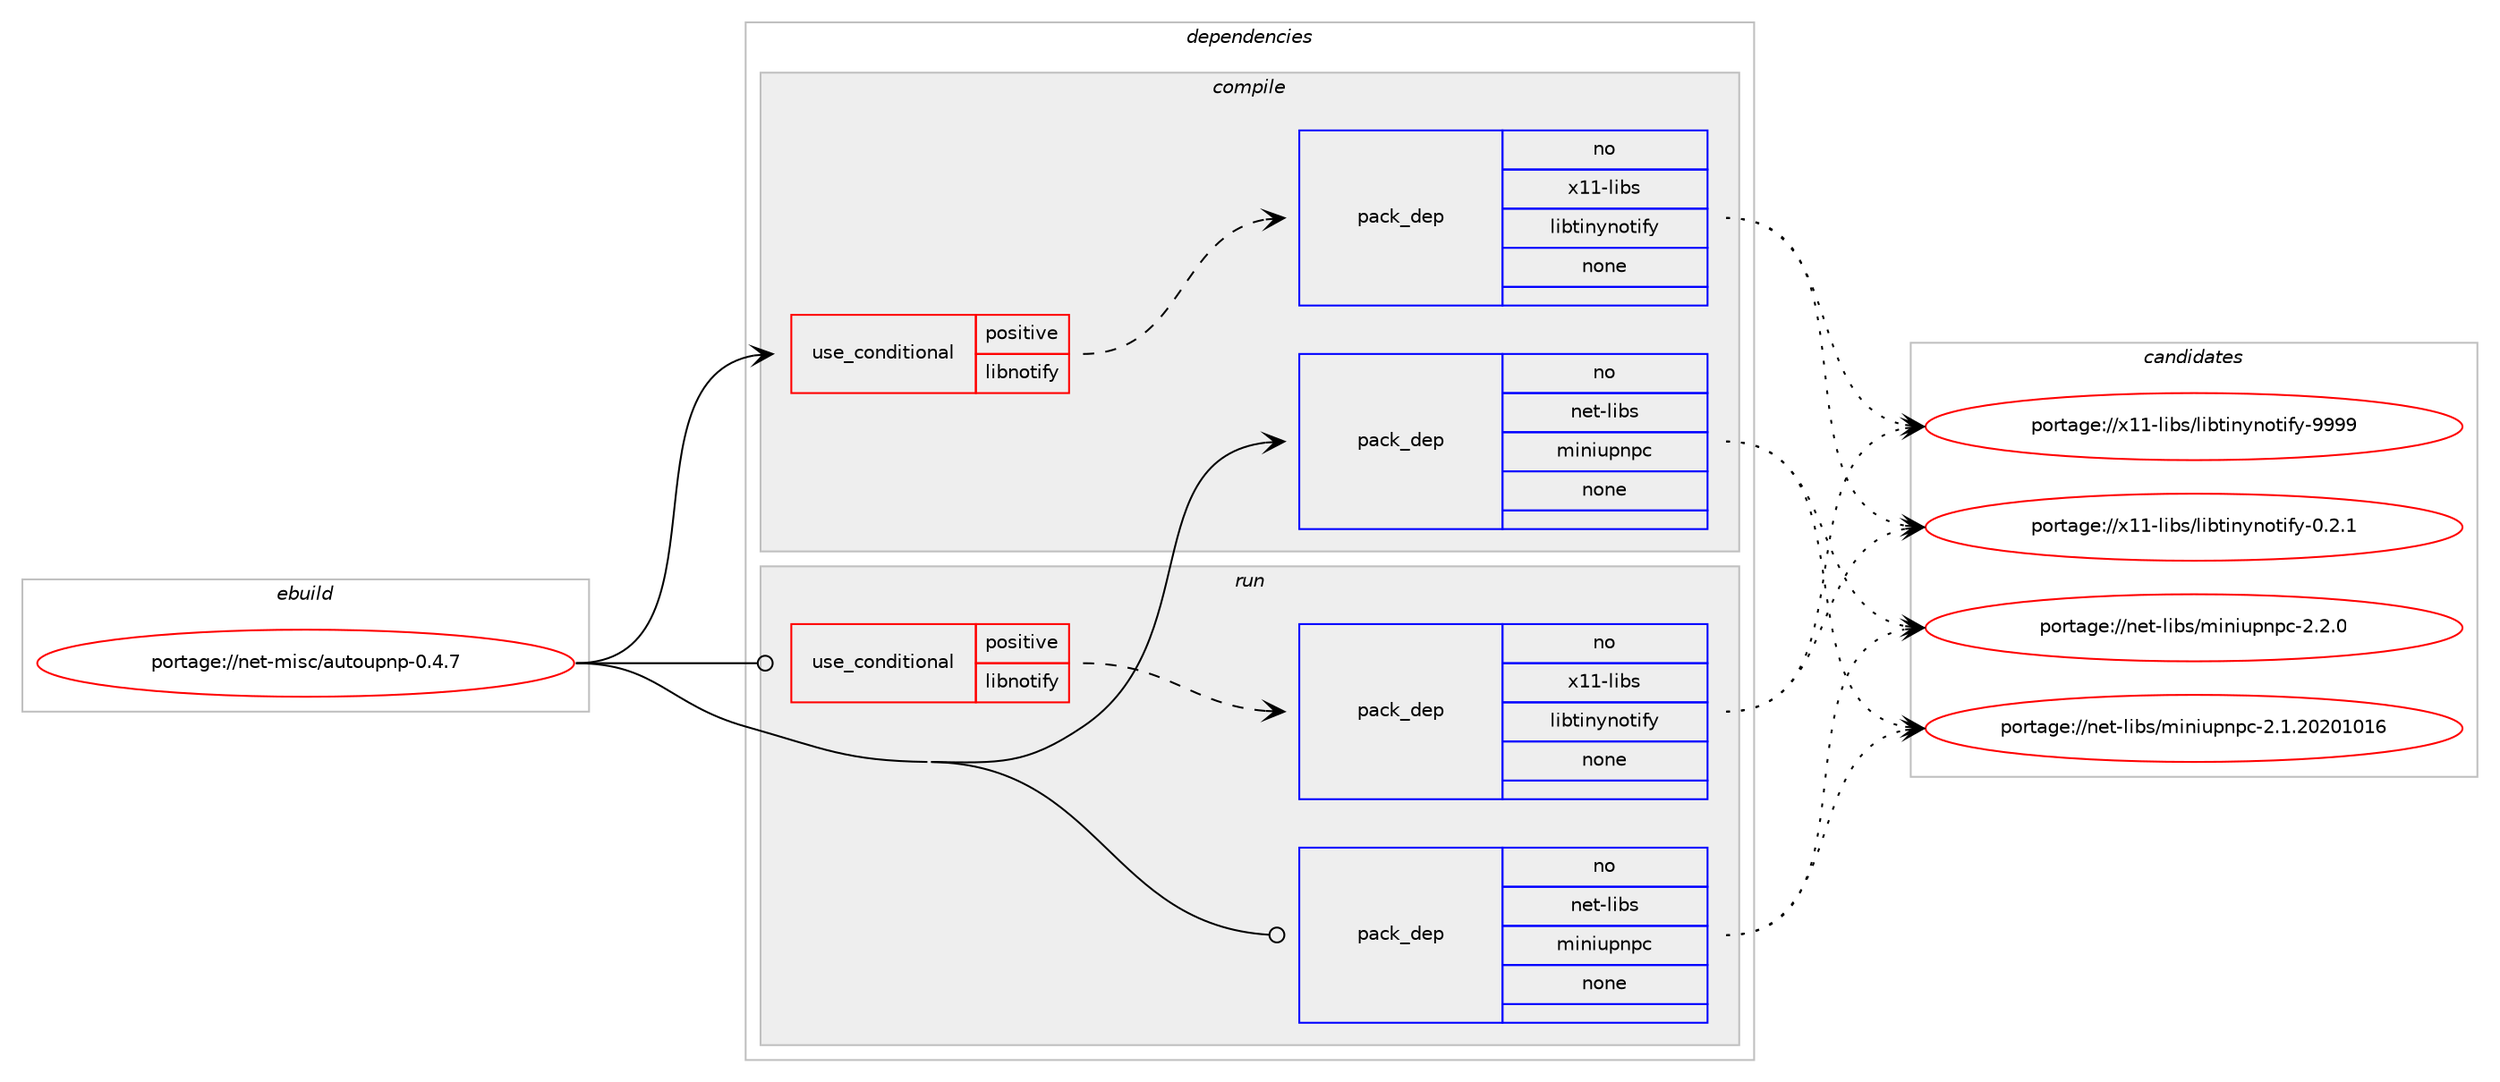 digraph prolog {

# *************
# Graph options
# *************

newrank=true;
concentrate=true;
compound=true;
graph [rankdir=LR,fontname=Helvetica,fontsize=10,ranksep=1.5];#, ranksep=2.5, nodesep=0.2];
edge  [arrowhead=vee];
node  [fontname=Helvetica,fontsize=10];

# **********
# The ebuild
# **********

subgraph cluster_leftcol {
color=gray;
rank=same;
label=<<i>ebuild</i>>;
id [label="portage://net-misc/autoupnp-0.4.7", color=red, width=4, href="../net-misc/autoupnp-0.4.7.svg"];
}

# ****************
# The dependencies
# ****************

subgraph cluster_midcol {
color=gray;
label=<<i>dependencies</i>>;
subgraph cluster_compile {
fillcolor="#eeeeee";
style=filled;
label=<<i>compile</i>>;
subgraph cond493 {
dependency2863 [label=<<TABLE BORDER="0" CELLBORDER="1" CELLSPACING="0" CELLPADDING="4"><TR><TD ROWSPAN="3" CELLPADDING="10">use_conditional</TD></TR><TR><TD>positive</TD></TR><TR><TD>libnotify</TD></TR></TABLE>>, shape=none, color=red];
subgraph pack2331 {
dependency2864 [label=<<TABLE BORDER="0" CELLBORDER="1" CELLSPACING="0" CELLPADDING="4" WIDTH="220"><TR><TD ROWSPAN="6" CELLPADDING="30">pack_dep</TD></TR><TR><TD WIDTH="110">no</TD></TR><TR><TD>x11-libs</TD></TR><TR><TD>libtinynotify</TD></TR><TR><TD>none</TD></TR><TR><TD></TD></TR></TABLE>>, shape=none, color=blue];
}
dependency2863:e -> dependency2864:w [weight=20,style="dashed",arrowhead="vee"];
}
id:e -> dependency2863:w [weight=20,style="solid",arrowhead="vee"];
subgraph pack2332 {
dependency2865 [label=<<TABLE BORDER="0" CELLBORDER="1" CELLSPACING="0" CELLPADDING="4" WIDTH="220"><TR><TD ROWSPAN="6" CELLPADDING="30">pack_dep</TD></TR><TR><TD WIDTH="110">no</TD></TR><TR><TD>net-libs</TD></TR><TR><TD>miniupnpc</TD></TR><TR><TD>none</TD></TR><TR><TD></TD></TR></TABLE>>, shape=none, color=blue];
}
id:e -> dependency2865:w [weight=20,style="solid",arrowhead="vee"];
}
subgraph cluster_compileandrun {
fillcolor="#eeeeee";
style=filled;
label=<<i>compile and run</i>>;
}
subgraph cluster_run {
fillcolor="#eeeeee";
style=filled;
label=<<i>run</i>>;
subgraph cond494 {
dependency2866 [label=<<TABLE BORDER="0" CELLBORDER="1" CELLSPACING="0" CELLPADDING="4"><TR><TD ROWSPAN="3" CELLPADDING="10">use_conditional</TD></TR><TR><TD>positive</TD></TR><TR><TD>libnotify</TD></TR></TABLE>>, shape=none, color=red];
subgraph pack2333 {
dependency2867 [label=<<TABLE BORDER="0" CELLBORDER="1" CELLSPACING="0" CELLPADDING="4" WIDTH="220"><TR><TD ROWSPAN="6" CELLPADDING="30">pack_dep</TD></TR><TR><TD WIDTH="110">no</TD></TR><TR><TD>x11-libs</TD></TR><TR><TD>libtinynotify</TD></TR><TR><TD>none</TD></TR><TR><TD></TD></TR></TABLE>>, shape=none, color=blue];
}
dependency2866:e -> dependency2867:w [weight=20,style="dashed",arrowhead="vee"];
}
id:e -> dependency2866:w [weight=20,style="solid",arrowhead="odot"];
subgraph pack2334 {
dependency2868 [label=<<TABLE BORDER="0" CELLBORDER="1" CELLSPACING="0" CELLPADDING="4" WIDTH="220"><TR><TD ROWSPAN="6" CELLPADDING="30">pack_dep</TD></TR><TR><TD WIDTH="110">no</TD></TR><TR><TD>net-libs</TD></TR><TR><TD>miniupnpc</TD></TR><TR><TD>none</TD></TR><TR><TD></TD></TR></TABLE>>, shape=none, color=blue];
}
id:e -> dependency2868:w [weight=20,style="solid",arrowhead="odot"];
}
}

# **************
# The candidates
# **************

subgraph cluster_choices {
rank=same;
color=gray;
label=<<i>candidates</i>>;

subgraph choice2331 {
color=black;
nodesep=1;
choice1204949451081059811547108105981161051101211101111161051021214557575757 [label="portage://x11-libs/libtinynotify-9999", color=red, width=4,href="../x11-libs/libtinynotify-9999.svg"];
choice120494945108105981154710810598116105110121110111116105102121454846504649 [label="portage://x11-libs/libtinynotify-0.2.1", color=red, width=4,href="../x11-libs/libtinynotify-0.2.1.svg"];
dependency2864:e -> choice1204949451081059811547108105981161051101211101111161051021214557575757:w [style=dotted,weight="100"];
dependency2864:e -> choice120494945108105981154710810598116105110121110111116105102121454846504649:w [style=dotted,weight="100"];
}
subgraph choice2332 {
color=black;
nodesep=1;
choice11010111645108105981154710910511010511711211011299455046504648 [label="portage://net-libs/miniupnpc-2.2.0", color=red, width=4,href="../net-libs/miniupnpc-2.2.0.svg"];
choice1101011164510810598115471091051101051171121101129945504649465048504849484954 [label="portage://net-libs/miniupnpc-2.1.20201016", color=red, width=4,href="../net-libs/miniupnpc-2.1.20201016.svg"];
dependency2865:e -> choice11010111645108105981154710910511010511711211011299455046504648:w [style=dotted,weight="100"];
dependency2865:e -> choice1101011164510810598115471091051101051171121101129945504649465048504849484954:w [style=dotted,weight="100"];
}
subgraph choice2333 {
color=black;
nodesep=1;
choice1204949451081059811547108105981161051101211101111161051021214557575757 [label="portage://x11-libs/libtinynotify-9999", color=red, width=4,href="../x11-libs/libtinynotify-9999.svg"];
choice120494945108105981154710810598116105110121110111116105102121454846504649 [label="portage://x11-libs/libtinynotify-0.2.1", color=red, width=4,href="../x11-libs/libtinynotify-0.2.1.svg"];
dependency2867:e -> choice1204949451081059811547108105981161051101211101111161051021214557575757:w [style=dotted,weight="100"];
dependency2867:e -> choice120494945108105981154710810598116105110121110111116105102121454846504649:w [style=dotted,weight="100"];
}
subgraph choice2334 {
color=black;
nodesep=1;
choice11010111645108105981154710910511010511711211011299455046504648 [label="portage://net-libs/miniupnpc-2.2.0", color=red, width=4,href="../net-libs/miniupnpc-2.2.0.svg"];
choice1101011164510810598115471091051101051171121101129945504649465048504849484954 [label="portage://net-libs/miniupnpc-2.1.20201016", color=red, width=4,href="../net-libs/miniupnpc-2.1.20201016.svg"];
dependency2868:e -> choice11010111645108105981154710910511010511711211011299455046504648:w [style=dotted,weight="100"];
dependency2868:e -> choice1101011164510810598115471091051101051171121101129945504649465048504849484954:w [style=dotted,weight="100"];
}
}

}
